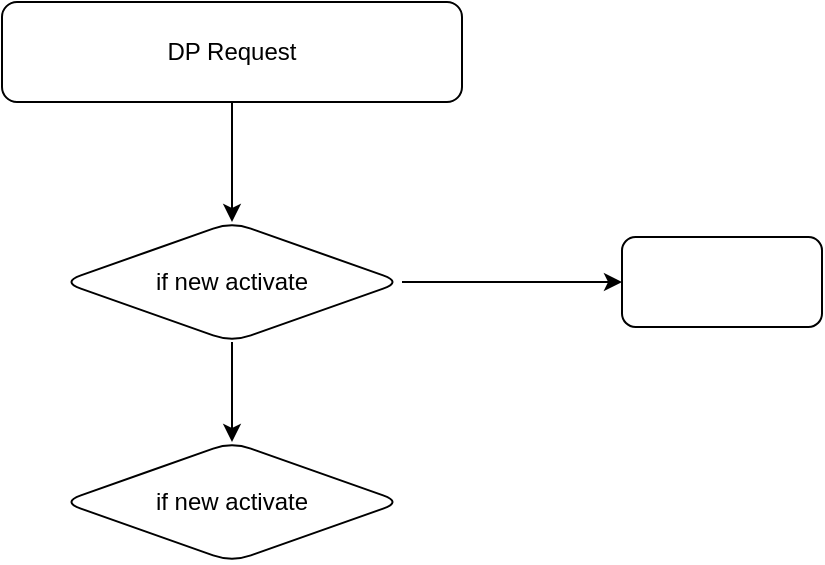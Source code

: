 <mxfile version="20.7.4" type="github">
  <diagram id="jcCv9dP4JJxYe9Y4-dI9" name="第 1 页">
    <mxGraphModel dx="1434" dy="796" grid="1" gridSize="10" guides="1" tooltips="1" connect="1" arrows="1" fold="1" page="1" pageScale="1" pageWidth="827" pageHeight="1169" math="0" shadow="0">
      <root>
        <mxCell id="0" />
        <mxCell id="1" parent="0" />
        <mxCell id="CNDm6-HDIN6dF04JR1Rr-3" value="" style="edgeStyle=orthogonalEdgeStyle;rounded=0;orthogonalLoop=1;jettySize=auto;html=1;" edge="1" parent="1" source="CNDm6-HDIN6dF04JR1Rr-1" target="CNDm6-HDIN6dF04JR1Rr-2">
          <mxGeometry relative="1" as="geometry" />
        </mxCell>
        <mxCell id="CNDm6-HDIN6dF04JR1Rr-1" value="DP Request" style="rounded=1;whiteSpace=wrap;html=1;" vertex="1" parent="1">
          <mxGeometry x="230" y="100" width="230" height="50" as="geometry" />
        </mxCell>
        <mxCell id="CNDm6-HDIN6dF04JR1Rr-5" value="" style="edgeStyle=orthogonalEdgeStyle;rounded=0;orthogonalLoop=1;jettySize=auto;html=1;" edge="1" parent="1" source="CNDm6-HDIN6dF04JR1Rr-2" target="CNDm6-HDIN6dF04JR1Rr-4">
          <mxGeometry relative="1" as="geometry" />
        </mxCell>
        <mxCell id="CNDm6-HDIN6dF04JR1Rr-7" value="" style="edgeStyle=orthogonalEdgeStyle;rounded=0;orthogonalLoop=1;jettySize=auto;html=1;" edge="1" parent="1" source="CNDm6-HDIN6dF04JR1Rr-2" target="CNDm6-HDIN6dF04JR1Rr-6">
          <mxGeometry relative="1" as="geometry" />
        </mxCell>
        <mxCell id="CNDm6-HDIN6dF04JR1Rr-2" value="if new activate" style="rhombus;whiteSpace=wrap;html=1;rounded=1;" vertex="1" parent="1">
          <mxGeometry x="260" y="210" width="170" height="60" as="geometry" />
        </mxCell>
        <mxCell id="CNDm6-HDIN6dF04JR1Rr-4" value="if new activate" style="rhombus;whiteSpace=wrap;html=1;rounded=1;" vertex="1" parent="1">
          <mxGeometry x="260" y="320" width="170" height="60" as="geometry" />
        </mxCell>
        <mxCell id="CNDm6-HDIN6dF04JR1Rr-6" value="" style="whiteSpace=wrap;html=1;rounded=1;" vertex="1" parent="1">
          <mxGeometry x="540" y="217.5" width="100" height="45" as="geometry" />
        </mxCell>
      </root>
    </mxGraphModel>
  </diagram>
</mxfile>
